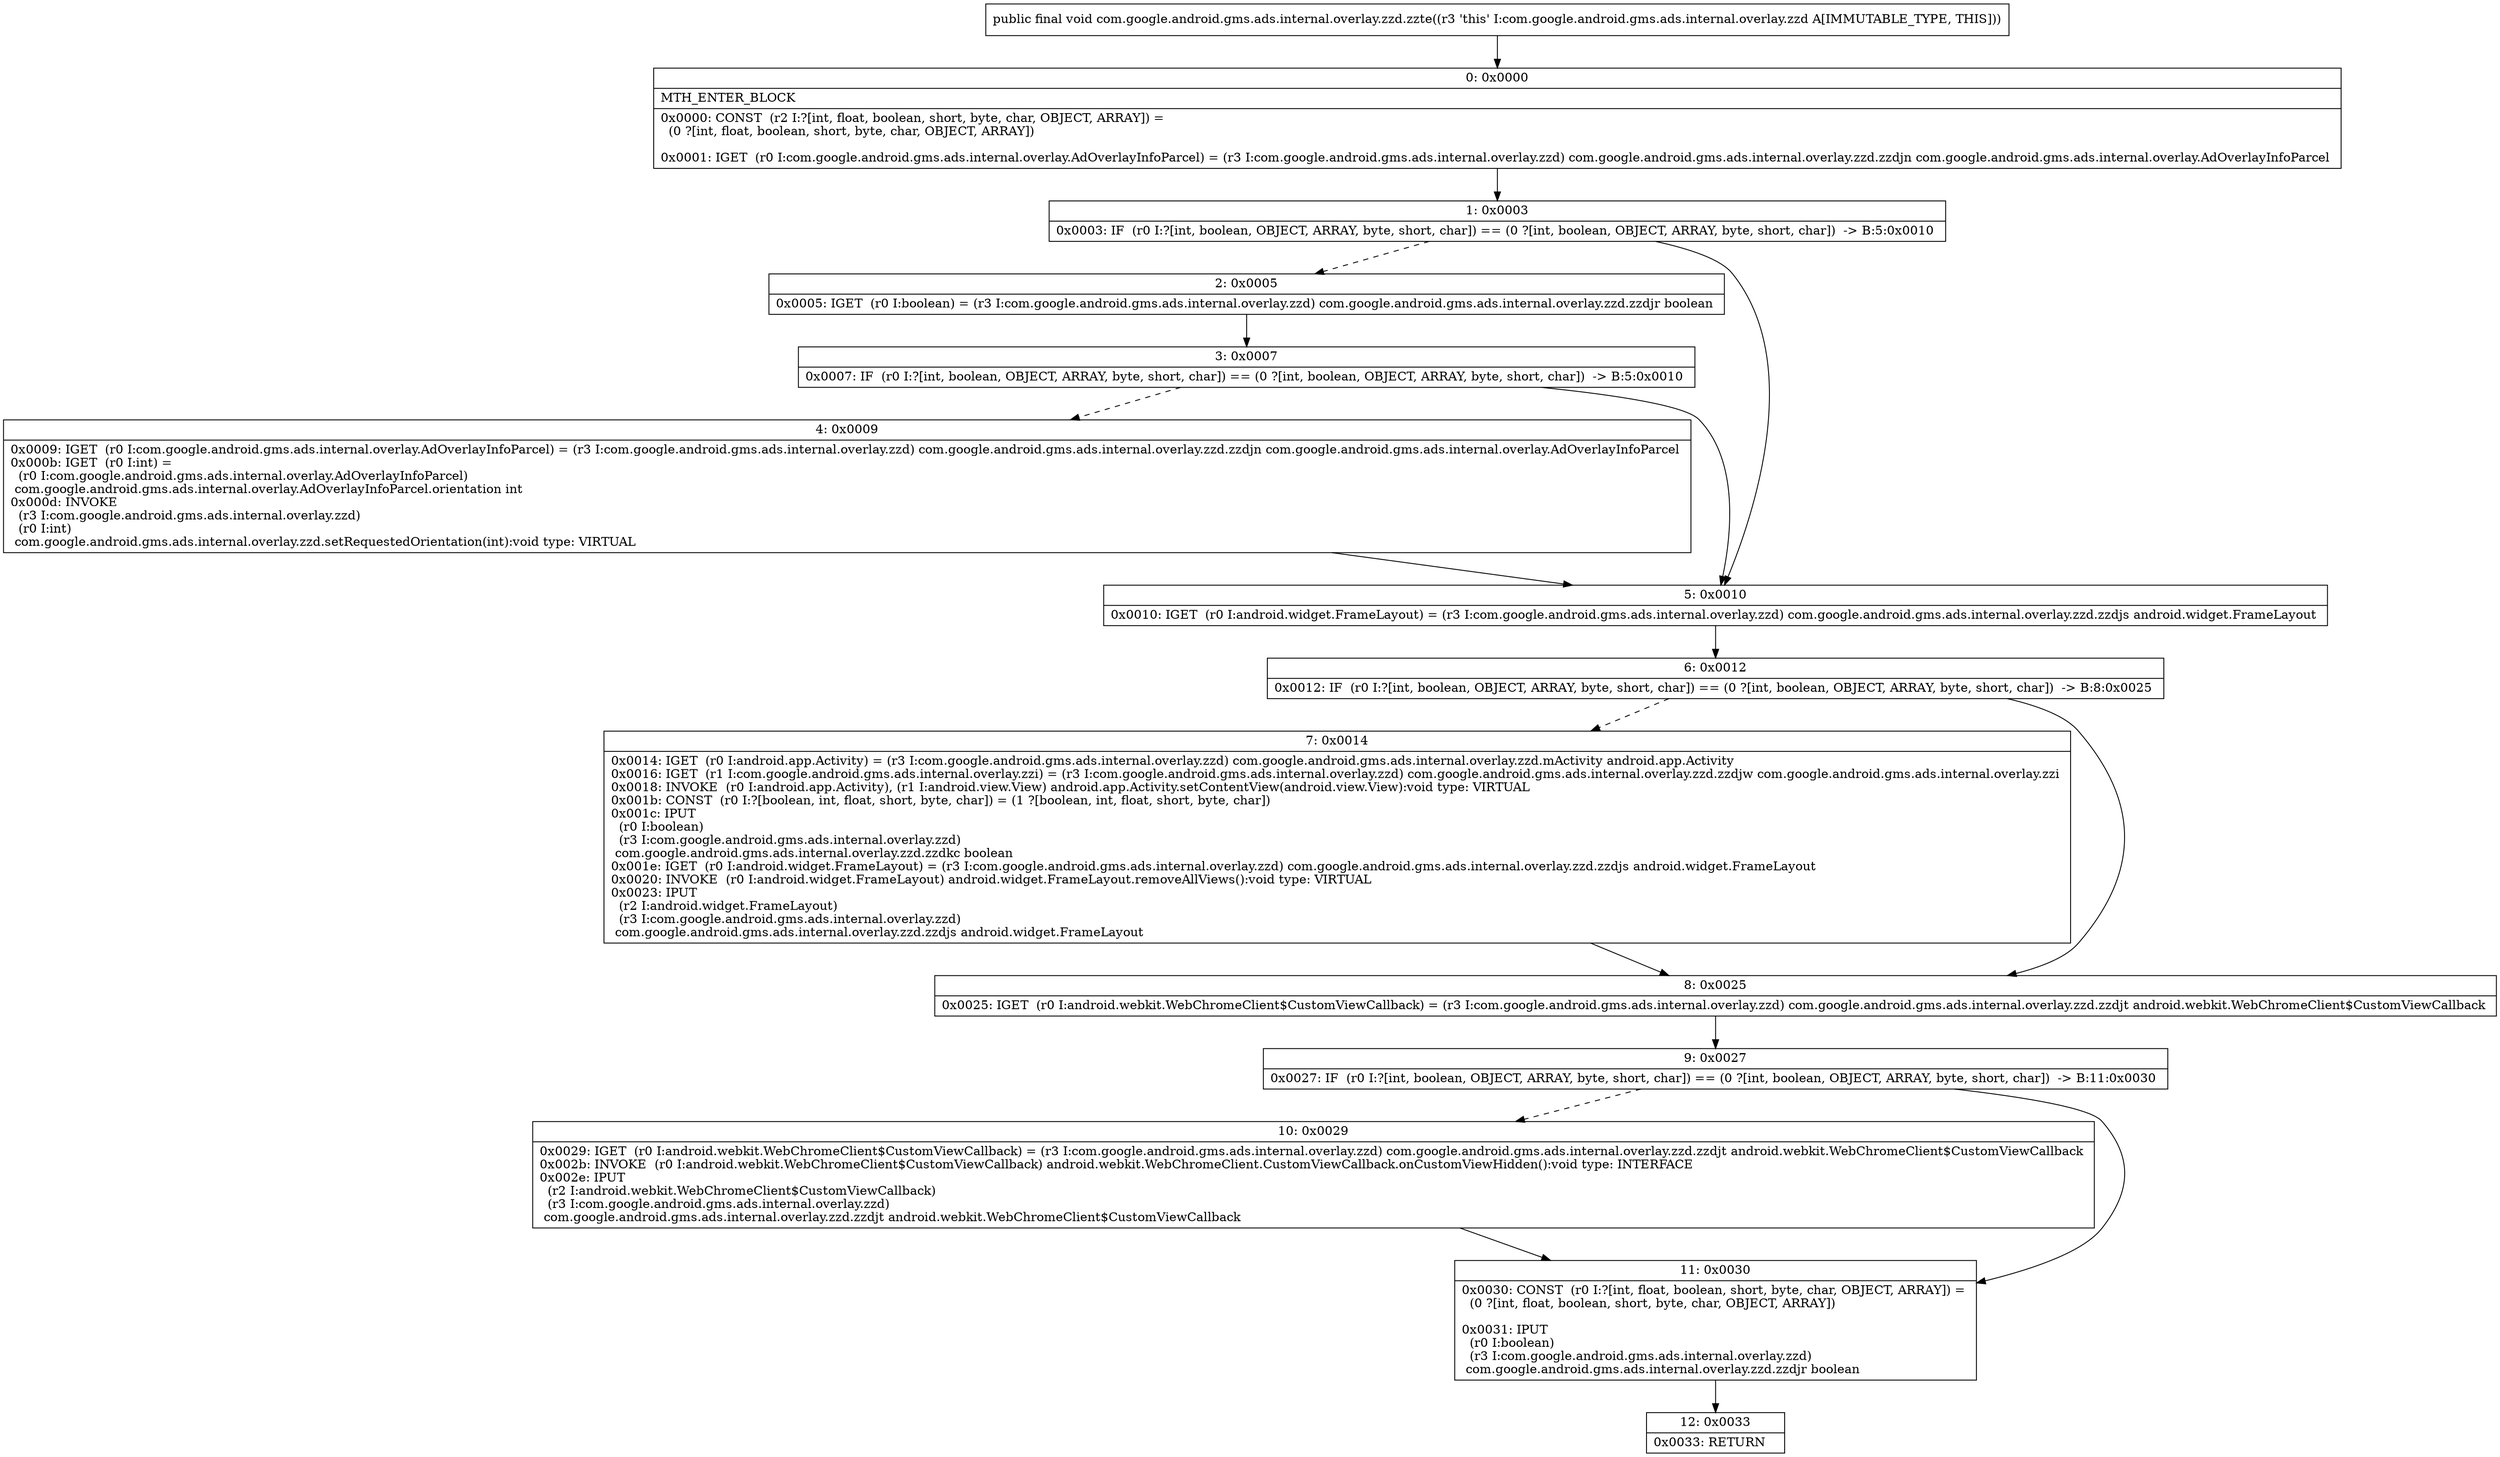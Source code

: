digraph "CFG forcom.google.android.gms.ads.internal.overlay.zzd.zzte()V" {
Node_0 [shape=record,label="{0\:\ 0x0000|MTH_ENTER_BLOCK\l|0x0000: CONST  (r2 I:?[int, float, boolean, short, byte, char, OBJECT, ARRAY]) = \l  (0 ?[int, float, boolean, short, byte, char, OBJECT, ARRAY])\l \l0x0001: IGET  (r0 I:com.google.android.gms.ads.internal.overlay.AdOverlayInfoParcel) = (r3 I:com.google.android.gms.ads.internal.overlay.zzd) com.google.android.gms.ads.internal.overlay.zzd.zzdjn com.google.android.gms.ads.internal.overlay.AdOverlayInfoParcel \l}"];
Node_1 [shape=record,label="{1\:\ 0x0003|0x0003: IF  (r0 I:?[int, boolean, OBJECT, ARRAY, byte, short, char]) == (0 ?[int, boolean, OBJECT, ARRAY, byte, short, char])  \-\> B:5:0x0010 \l}"];
Node_2 [shape=record,label="{2\:\ 0x0005|0x0005: IGET  (r0 I:boolean) = (r3 I:com.google.android.gms.ads.internal.overlay.zzd) com.google.android.gms.ads.internal.overlay.zzd.zzdjr boolean \l}"];
Node_3 [shape=record,label="{3\:\ 0x0007|0x0007: IF  (r0 I:?[int, boolean, OBJECT, ARRAY, byte, short, char]) == (0 ?[int, boolean, OBJECT, ARRAY, byte, short, char])  \-\> B:5:0x0010 \l}"];
Node_4 [shape=record,label="{4\:\ 0x0009|0x0009: IGET  (r0 I:com.google.android.gms.ads.internal.overlay.AdOverlayInfoParcel) = (r3 I:com.google.android.gms.ads.internal.overlay.zzd) com.google.android.gms.ads.internal.overlay.zzd.zzdjn com.google.android.gms.ads.internal.overlay.AdOverlayInfoParcel \l0x000b: IGET  (r0 I:int) = \l  (r0 I:com.google.android.gms.ads.internal.overlay.AdOverlayInfoParcel)\l com.google.android.gms.ads.internal.overlay.AdOverlayInfoParcel.orientation int \l0x000d: INVOKE  \l  (r3 I:com.google.android.gms.ads.internal.overlay.zzd)\l  (r0 I:int)\l com.google.android.gms.ads.internal.overlay.zzd.setRequestedOrientation(int):void type: VIRTUAL \l}"];
Node_5 [shape=record,label="{5\:\ 0x0010|0x0010: IGET  (r0 I:android.widget.FrameLayout) = (r3 I:com.google.android.gms.ads.internal.overlay.zzd) com.google.android.gms.ads.internal.overlay.zzd.zzdjs android.widget.FrameLayout \l}"];
Node_6 [shape=record,label="{6\:\ 0x0012|0x0012: IF  (r0 I:?[int, boolean, OBJECT, ARRAY, byte, short, char]) == (0 ?[int, boolean, OBJECT, ARRAY, byte, short, char])  \-\> B:8:0x0025 \l}"];
Node_7 [shape=record,label="{7\:\ 0x0014|0x0014: IGET  (r0 I:android.app.Activity) = (r3 I:com.google.android.gms.ads.internal.overlay.zzd) com.google.android.gms.ads.internal.overlay.zzd.mActivity android.app.Activity \l0x0016: IGET  (r1 I:com.google.android.gms.ads.internal.overlay.zzi) = (r3 I:com.google.android.gms.ads.internal.overlay.zzd) com.google.android.gms.ads.internal.overlay.zzd.zzdjw com.google.android.gms.ads.internal.overlay.zzi \l0x0018: INVOKE  (r0 I:android.app.Activity), (r1 I:android.view.View) android.app.Activity.setContentView(android.view.View):void type: VIRTUAL \l0x001b: CONST  (r0 I:?[boolean, int, float, short, byte, char]) = (1 ?[boolean, int, float, short, byte, char]) \l0x001c: IPUT  \l  (r0 I:boolean)\l  (r3 I:com.google.android.gms.ads.internal.overlay.zzd)\l com.google.android.gms.ads.internal.overlay.zzd.zzdkc boolean \l0x001e: IGET  (r0 I:android.widget.FrameLayout) = (r3 I:com.google.android.gms.ads.internal.overlay.zzd) com.google.android.gms.ads.internal.overlay.zzd.zzdjs android.widget.FrameLayout \l0x0020: INVOKE  (r0 I:android.widget.FrameLayout) android.widget.FrameLayout.removeAllViews():void type: VIRTUAL \l0x0023: IPUT  \l  (r2 I:android.widget.FrameLayout)\l  (r3 I:com.google.android.gms.ads.internal.overlay.zzd)\l com.google.android.gms.ads.internal.overlay.zzd.zzdjs android.widget.FrameLayout \l}"];
Node_8 [shape=record,label="{8\:\ 0x0025|0x0025: IGET  (r0 I:android.webkit.WebChromeClient$CustomViewCallback) = (r3 I:com.google.android.gms.ads.internal.overlay.zzd) com.google.android.gms.ads.internal.overlay.zzd.zzdjt android.webkit.WebChromeClient$CustomViewCallback \l}"];
Node_9 [shape=record,label="{9\:\ 0x0027|0x0027: IF  (r0 I:?[int, boolean, OBJECT, ARRAY, byte, short, char]) == (0 ?[int, boolean, OBJECT, ARRAY, byte, short, char])  \-\> B:11:0x0030 \l}"];
Node_10 [shape=record,label="{10\:\ 0x0029|0x0029: IGET  (r0 I:android.webkit.WebChromeClient$CustomViewCallback) = (r3 I:com.google.android.gms.ads.internal.overlay.zzd) com.google.android.gms.ads.internal.overlay.zzd.zzdjt android.webkit.WebChromeClient$CustomViewCallback \l0x002b: INVOKE  (r0 I:android.webkit.WebChromeClient$CustomViewCallback) android.webkit.WebChromeClient.CustomViewCallback.onCustomViewHidden():void type: INTERFACE \l0x002e: IPUT  \l  (r2 I:android.webkit.WebChromeClient$CustomViewCallback)\l  (r3 I:com.google.android.gms.ads.internal.overlay.zzd)\l com.google.android.gms.ads.internal.overlay.zzd.zzdjt android.webkit.WebChromeClient$CustomViewCallback \l}"];
Node_11 [shape=record,label="{11\:\ 0x0030|0x0030: CONST  (r0 I:?[int, float, boolean, short, byte, char, OBJECT, ARRAY]) = \l  (0 ?[int, float, boolean, short, byte, char, OBJECT, ARRAY])\l \l0x0031: IPUT  \l  (r0 I:boolean)\l  (r3 I:com.google.android.gms.ads.internal.overlay.zzd)\l com.google.android.gms.ads.internal.overlay.zzd.zzdjr boolean \l}"];
Node_12 [shape=record,label="{12\:\ 0x0033|0x0033: RETURN   \l}"];
MethodNode[shape=record,label="{public final void com.google.android.gms.ads.internal.overlay.zzd.zzte((r3 'this' I:com.google.android.gms.ads.internal.overlay.zzd A[IMMUTABLE_TYPE, THIS])) }"];
MethodNode -> Node_0;
Node_0 -> Node_1;
Node_1 -> Node_2[style=dashed];
Node_1 -> Node_5;
Node_2 -> Node_3;
Node_3 -> Node_4[style=dashed];
Node_3 -> Node_5;
Node_4 -> Node_5;
Node_5 -> Node_6;
Node_6 -> Node_7[style=dashed];
Node_6 -> Node_8;
Node_7 -> Node_8;
Node_8 -> Node_9;
Node_9 -> Node_10[style=dashed];
Node_9 -> Node_11;
Node_10 -> Node_11;
Node_11 -> Node_12;
}

